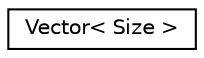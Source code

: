 digraph "Graficzna hierarchia klas"
{
 // LATEX_PDF_SIZE
  edge [fontname="Helvetica",fontsize="10",labelfontname="Helvetica",labelfontsize="10"];
  node [fontname="Helvetica",fontsize="10",shape=record];
  rankdir="LR";
  Node0 [label="Vector\< Size \>",height=0.2,width=0.4,color="black", fillcolor="white", style="filled",URL="$class_vector.html",tooltip=" "];
}
